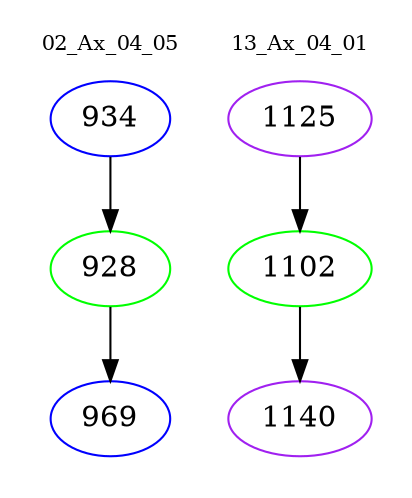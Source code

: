 digraph{
subgraph cluster_0 {
color = white
label = "02_Ax_04_05";
fontsize=10;
T0_934 [label="934", color="blue"]
T0_934 -> T0_928 [color="black"]
T0_928 [label="928", color="green"]
T0_928 -> T0_969 [color="black"]
T0_969 [label="969", color="blue"]
}
subgraph cluster_1 {
color = white
label = "13_Ax_04_01";
fontsize=10;
T1_1125 [label="1125", color="purple"]
T1_1125 -> T1_1102 [color="black"]
T1_1102 [label="1102", color="green"]
T1_1102 -> T1_1140 [color="black"]
T1_1140 [label="1140", color="purple"]
}
}
